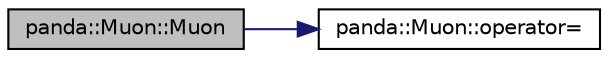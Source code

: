 digraph G
{
  edge [fontname="Helvetica",fontsize="10",labelfontname="Helvetica",labelfontsize="10"];
  node [fontname="Helvetica",fontsize="10",shape=record];
  rankdir=LR;
  Node1 [label="panda::Muon::Muon",height=0.2,width=0.4,color="black", fillcolor="grey75", style="filled" fontcolor="black"];
  Node1 -> Node2 [color="midnightblue",fontsize="10",style="solid"];
  Node2 [label="panda::Muon::operator=",height=0.2,width=0.4,color="black", fillcolor="white", style="filled",URL="$classpanda_1_1Muon.html#a2f91424e93572f9efd189884d95efaf6"];
}

